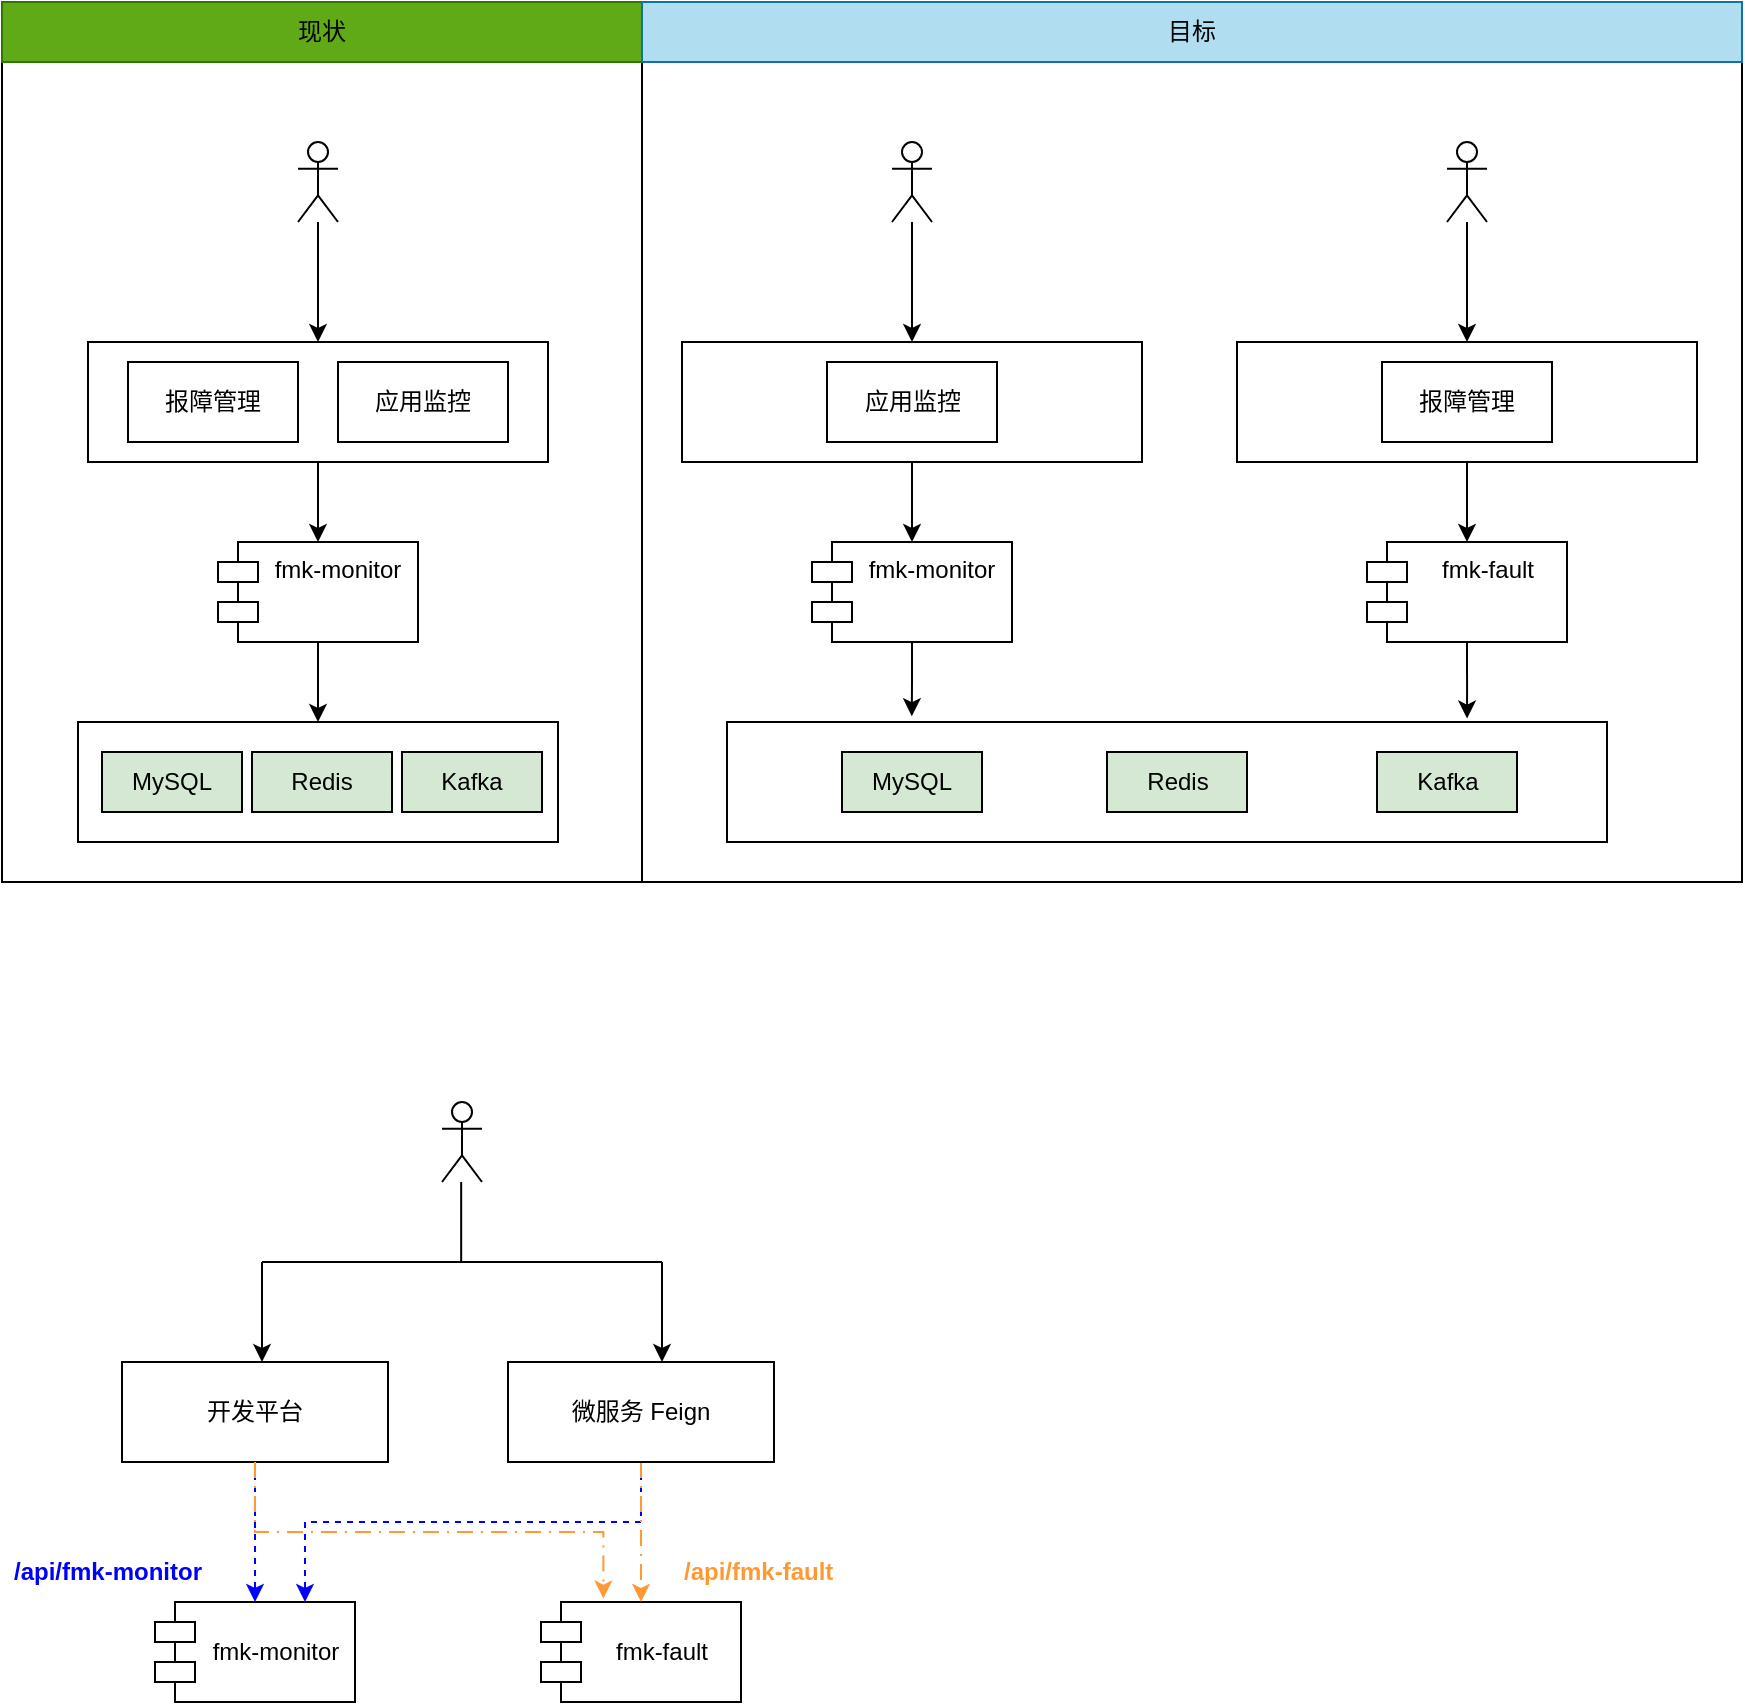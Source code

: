 <mxfile version="28.2.5">
  <diagram name="第 1 页" id="1T6LxETysTN3PY3-Lz83">
    <mxGraphModel dx="1011" dy="637" grid="1" gridSize="10" guides="1" tooltips="1" connect="1" arrows="1" fold="1" page="1" pageScale="1" pageWidth="1169" pageHeight="827" math="0" shadow="0">
      <root>
        <mxCell id="0" />
        <mxCell id="1" parent="0" />
        <mxCell id="dvEK0zM9tW7cS2DYJz_7-93" value="" style="rounded=0;whiteSpace=wrap;html=1;fillColor=none;" parent="1" vertex="1">
          <mxGeometry x="390" y="40" width="550" height="440" as="geometry" />
        </mxCell>
        <mxCell id="dvEK0zM9tW7cS2DYJz_7-72" value="" style="group" parent="1" vertex="1" connectable="0">
          <mxGeometry x="70" y="40" width="320" height="440" as="geometry" />
        </mxCell>
        <mxCell id="dvEK0zM9tW7cS2DYJz_7-3" value="" style="edgeStyle=orthogonalEdgeStyle;rounded=0;orthogonalLoop=1;jettySize=auto;html=1;movable=1;resizable=1;rotatable=1;deletable=1;editable=1;locked=0;connectable=1;" parent="dvEK0zM9tW7cS2DYJz_7-72" source="dvEK0zM9tW7cS2DYJz_7-1" target="dvEK0zM9tW7cS2DYJz_7-2" edge="1">
          <mxGeometry relative="1" as="geometry" />
        </mxCell>
        <mxCell id="dvEK0zM9tW7cS2DYJz_7-1" value="" style="shape=umlActor;verticalLabelPosition=bottom;verticalAlign=top;html=1;movable=1;resizable=1;rotatable=1;deletable=1;editable=1;locked=0;connectable=1;" parent="dvEK0zM9tW7cS2DYJz_7-72" vertex="1">
          <mxGeometry x="148" y="70" width="20" height="40" as="geometry" />
        </mxCell>
        <mxCell id="dvEK0zM9tW7cS2DYJz_7-12" style="edgeStyle=orthogonalEdgeStyle;rounded=0;orthogonalLoop=1;jettySize=auto;html=1;exitX=0.5;exitY=1;exitDx=0;exitDy=0;entryX=0.5;entryY=0;entryDx=0;entryDy=0;movable=1;resizable=1;rotatable=1;deletable=1;editable=1;locked=0;connectable=1;" parent="dvEK0zM9tW7cS2DYJz_7-72" source="dvEK0zM9tW7cS2DYJz_7-2" target="dvEK0zM9tW7cS2DYJz_7-4" edge="1">
          <mxGeometry relative="1" as="geometry" />
        </mxCell>
        <mxCell id="dvEK0zM9tW7cS2DYJz_7-2" value="" style="whiteSpace=wrap;html=1;verticalAlign=top;movable=1;resizable=1;rotatable=1;deletable=1;editable=1;locked=0;connectable=1;" parent="dvEK0zM9tW7cS2DYJz_7-72" vertex="1">
          <mxGeometry x="43" y="170" width="230" height="60" as="geometry" />
        </mxCell>
        <mxCell id="dvEK0zM9tW7cS2DYJz_7-6" value="" style="edgeStyle=orthogonalEdgeStyle;rounded=0;orthogonalLoop=1;jettySize=auto;html=1;movable=1;resizable=1;rotatable=1;deletable=1;editable=1;locked=0;connectable=1;" parent="dvEK0zM9tW7cS2DYJz_7-72" source="dvEK0zM9tW7cS2DYJz_7-4" target="dvEK0zM9tW7cS2DYJz_7-5" edge="1">
          <mxGeometry relative="1" as="geometry" />
        </mxCell>
        <mxCell id="dvEK0zM9tW7cS2DYJz_7-4" value="fmk-monitor" style="shape=module;align=left;spacingLeft=20;align=center;verticalAlign=top;whiteSpace=wrap;html=1;movable=1;resizable=1;rotatable=1;deletable=1;editable=1;locked=0;connectable=1;" parent="dvEK0zM9tW7cS2DYJz_7-72" vertex="1">
          <mxGeometry x="108" y="270" width="100" height="50" as="geometry" />
        </mxCell>
        <mxCell id="dvEK0zM9tW7cS2DYJz_7-5" value="" style="whiteSpace=wrap;html=1;verticalAlign=top;spacingLeft=20;movable=1;resizable=1;rotatable=1;deletable=1;editable=1;locked=0;connectable=1;" parent="dvEK0zM9tW7cS2DYJz_7-72" vertex="1">
          <mxGeometry x="38" y="360" width="240" height="60" as="geometry" />
        </mxCell>
        <mxCell id="dvEK0zM9tW7cS2DYJz_7-7" value="报障管理" style="rounded=0;whiteSpace=wrap;html=1;movable=1;resizable=1;rotatable=1;deletable=1;editable=1;locked=0;connectable=1;" parent="dvEK0zM9tW7cS2DYJz_7-72" vertex="1">
          <mxGeometry x="63" y="180" width="85" height="40" as="geometry" />
        </mxCell>
        <mxCell id="dvEK0zM9tW7cS2DYJz_7-11" value="应用监控" style="rounded=0;whiteSpace=wrap;html=1;movable=1;resizable=1;rotatable=1;deletable=1;editable=1;locked=0;connectable=1;" parent="dvEK0zM9tW7cS2DYJz_7-72" vertex="1">
          <mxGeometry x="168" y="180" width="85" height="40" as="geometry" />
        </mxCell>
        <mxCell id="dvEK0zM9tW7cS2DYJz_7-17" value="MySQL" style="rounded=0;whiteSpace=wrap;html=1;fillColor=#d5e8d4;strokeColor=default;gradientColor=none;textShadow=0;movable=1;resizable=1;rotatable=1;deletable=1;editable=1;locked=0;connectable=1;" parent="dvEK0zM9tW7cS2DYJz_7-72" vertex="1">
          <mxGeometry x="50" y="375" width="70" height="30" as="geometry" />
        </mxCell>
        <mxCell id="dvEK0zM9tW7cS2DYJz_7-18" value="Redis" style="rounded=0;whiteSpace=wrap;html=1;fillColor=#d5e8d4;strokeColor=#000000;textShadow=0;fillStyle=solid;movable=1;resizable=1;rotatable=1;deletable=1;editable=1;locked=0;connectable=1;" parent="dvEK0zM9tW7cS2DYJz_7-72" vertex="1">
          <mxGeometry x="125" y="375" width="70" height="30" as="geometry" />
        </mxCell>
        <mxCell id="dvEK0zM9tW7cS2DYJz_7-19" value="Kafka" style="rounded=0;whiteSpace=wrap;html=1;fillColor=#d5e8d4;strokeColor=default;gradientColor=none;textShadow=0;movable=1;resizable=1;rotatable=1;deletable=1;editable=1;locked=0;connectable=1;" parent="dvEK0zM9tW7cS2DYJz_7-72" vertex="1">
          <mxGeometry x="200" y="375" width="70" height="30" as="geometry" />
        </mxCell>
        <mxCell id="dvEK0zM9tW7cS2DYJz_7-26" value="" style="group;movable=1;resizable=1;rotatable=1;deletable=1;editable=1;locked=0;connectable=1;" parent="dvEK0zM9tW7cS2DYJz_7-72" vertex="1" connectable="0">
          <mxGeometry width="320" height="440" as="geometry" />
        </mxCell>
        <mxCell id="dvEK0zM9tW7cS2DYJz_7-24" value="" style="rounded=0;whiteSpace=wrap;html=1;fillColor=none;movable=1;resizable=1;rotatable=1;deletable=1;editable=1;locked=0;connectable=1;" parent="dvEK0zM9tW7cS2DYJz_7-26" vertex="1">
          <mxGeometry width="320" height="440" as="geometry" />
        </mxCell>
        <mxCell id="dvEK0zM9tW7cS2DYJz_7-25" value="&lt;font style=&quot;color: rgb(0, 0, 0);&quot;&gt;现状&lt;/font&gt;" style="rounded=0;whiteSpace=wrap;html=1;fillColor=#60a917;strokeColor=#2D7600;fontColor=#ffffff;movable=1;resizable=1;rotatable=1;deletable=1;editable=1;locked=0;connectable=1;" parent="dvEK0zM9tW7cS2DYJz_7-26" vertex="1">
          <mxGeometry width="320" height="30" as="geometry" />
        </mxCell>
        <mxCell id="dvEK0zM9tW7cS2DYJz_7-92" value="" style="group" parent="1" vertex="1" connectable="0">
          <mxGeometry x="410" y="110" width="507.5" height="350" as="geometry" />
        </mxCell>
        <mxCell id="dvEK0zM9tW7cS2DYJz_7-60" value="" style="edgeStyle=orthogonalEdgeStyle;rounded=0;orthogonalLoop=1;jettySize=auto;html=1;movable=1;resizable=1;rotatable=1;deletable=1;editable=1;locked=0;connectable=1;" parent="dvEK0zM9tW7cS2DYJz_7-92" source="dvEK0zM9tW7cS2DYJz_7-61" target="dvEK0zM9tW7cS2DYJz_7-63" edge="1">
          <mxGeometry relative="1" as="geometry" />
        </mxCell>
        <mxCell id="dvEK0zM9tW7cS2DYJz_7-61" value="" style="shape=umlActor;verticalLabelPosition=bottom;verticalAlign=top;html=1;movable=1;resizable=1;rotatable=1;deletable=1;editable=1;locked=0;connectable=1;container=0;" parent="dvEK0zM9tW7cS2DYJz_7-92" vertex="1">
          <mxGeometry x="105" width="20" height="40" as="geometry" />
        </mxCell>
        <mxCell id="dvEK0zM9tW7cS2DYJz_7-62" style="edgeStyle=orthogonalEdgeStyle;rounded=0;orthogonalLoop=1;jettySize=auto;html=1;exitX=0.5;exitY=1;exitDx=0;exitDy=0;entryX=0.5;entryY=0;entryDx=0;entryDy=0;movable=1;resizable=1;rotatable=1;deletable=1;editable=1;locked=0;connectable=1;" parent="dvEK0zM9tW7cS2DYJz_7-92" source="dvEK0zM9tW7cS2DYJz_7-63" target="dvEK0zM9tW7cS2DYJz_7-65" edge="1">
          <mxGeometry relative="1" as="geometry" />
        </mxCell>
        <mxCell id="dvEK0zM9tW7cS2DYJz_7-63" value="" style="whiteSpace=wrap;html=1;verticalAlign=top;movable=1;resizable=1;rotatable=1;deletable=1;editable=1;locked=0;connectable=1;container=0;" parent="dvEK0zM9tW7cS2DYJz_7-92" vertex="1">
          <mxGeometry y="100" width="230" height="60" as="geometry" />
        </mxCell>
        <mxCell id="dvEK0zM9tW7cS2DYJz_7-65" value="fmk-monitor" style="shape=module;align=left;spacingLeft=20;align=center;verticalAlign=top;whiteSpace=wrap;html=1;movable=1;resizable=1;rotatable=1;deletable=1;editable=1;locked=0;connectable=1;container=0;" parent="dvEK0zM9tW7cS2DYJz_7-92" vertex="1">
          <mxGeometry x="65" y="200" width="100" height="50" as="geometry" />
        </mxCell>
        <mxCell id="dvEK0zM9tW7cS2DYJz_7-66" value="" style="whiteSpace=wrap;html=1;verticalAlign=top;spacingLeft=20;movable=1;resizable=1;rotatable=1;deletable=1;editable=1;locked=0;connectable=1;container=0;" parent="dvEK0zM9tW7cS2DYJz_7-92" vertex="1">
          <mxGeometry x="22.5" y="290" width="440" height="60" as="geometry" />
        </mxCell>
        <mxCell id="dvEK0zM9tW7cS2DYJz_7-68" value="应用监控" style="rounded=0;whiteSpace=wrap;html=1;movable=1;resizable=1;rotatable=1;deletable=1;editable=1;locked=0;connectable=1;container=0;" parent="dvEK0zM9tW7cS2DYJz_7-92" vertex="1">
          <mxGeometry x="72.5" y="110" width="85" height="40" as="geometry" />
        </mxCell>
        <mxCell id="dvEK0zM9tW7cS2DYJz_7-69" value="MySQL" style="rounded=0;whiteSpace=wrap;html=1;fillColor=#d5e8d4;strokeColor=default;gradientColor=none;textShadow=0;movable=1;resizable=1;rotatable=1;deletable=1;editable=1;locked=0;connectable=1;container=0;" parent="dvEK0zM9tW7cS2DYJz_7-92" vertex="1">
          <mxGeometry x="80" y="305" width="70" height="30" as="geometry" />
        </mxCell>
        <mxCell id="dvEK0zM9tW7cS2DYJz_7-70" value="Redis" style="rounded=0;whiteSpace=wrap;html=1;fillColor=#d5e8d4;strokeColor=#000000;textShadow=0;fillStyle=solid;movable=1;resizable=1;rotatable=1;deletable=1;editable=1;locked=0;connectable=1;container=0;" parent="dvEK0zM9tW7cS2DYJz_7-92" vertex="1">
          <mxGeometry x="212.5" y="305" width="70" height="30" as="geometry" />
        </mxCell>
        <mxCell id="dvEK0zM9tW7cS2DYJz_7-71" value="Kafka" style="rounded=0;whiteSpace=wrap;html=1;fillColor=#d5e8d4;strokeColor=default;gradientColor=none;textShadow=0;movable=1;resizable=1;rotatable=1;deletable=1;editable=1;locked=0;connectable=1;container=0;" parent="dvEK0zM9tW7cS2DYJz_7-92" vertex="1">
          <mxGeometry x="347.5" y="305" width="70" height="30" as="geometry" />
        </mxCell>
        <mxCell id="dvEK0zM9tW7cS2DYJz_7-73" value="" style="edgeStyle=orthogonalEdgeStyle;rounded=0;orthogonalLoop=1;jettySize=auto;html=1;movable=1;resizable=1;rotatable=1;deletable=1;editable=1;locked=0;connectable=1;" parent="dvEK0zM9tW7cS2DYJz_7-92" source="dvEK0zM9tW7cS2DYJz_7-74" target="dvEK0zM9tW7cS2DYJz_7-76" edge="1">
          <mxGeometry relative="1" as="geometry" />
        </mxCell>
        <mxCell id="dvEK0zM9tW7cS2DYJz_7-74" value="" style="shape=umlActor;verticalLabelPosition=bottom;verticalAlign=top;html=1;movable=1;resizable=1;rotatable=1;deletable=1;editable=1;locked=0;connectable=1;container=0;" parent="dvEK0zM9tW7cS2DYJz_7-92" vertex="1">
          <mxGeometry x="382.5" width="20" height="40" as="geometry" />
        </mxCell>
        <mxCell id="dvEK0zM9tW7cS2DYJz_7-75" style="edgeStyle=orthogonalEdgeStyle;rounded=0;orthogonalLoop=1;jettySize=auto;html=1;exitX=0.5;exitY=1;exitDx=0;exitDy=0;entryX=0.5;entryY=0;entryDx=0;entryDy=0;movable=1;resizable=1;rotatable=1;deletable=1;editable=1;locked=0;connectable=1;" parent="dvEK0zM9tW7cS2DYJz_7-92" source="dvEK0zM9tW7cS2DYJz_7-76" target="dvEK0zM9tW7cS2DYJz_7-78" edge="1">
          <mxGeometry relative="1" as="geometry" />
        </mxCell>
        <mxCell id="dvEK0zM9tW7cS2DYJz_7-76" value="" style="whiteSpace=wrap;html=1;verticalAlign=top;movable=1;resizable=1;rotatable=1;deletable=1;editable=1;locked=0;connectable=1;container=0;" parent="dvEK0zM9tW7cS2DYJz_7-92" vertex="1">
          <mxGeometry x="277.5" y="100" width="230" height="60" as="geometry" />
        </mxCell>
        <mxCell id="dvEK0zM9tW7cS2DYJz_7-78" value="fmk-fault" style="shape=module;align=left;spacingLeft=20;align=center;verticalAlign=top;whiteSpace=wrap;html=1;movable=1;resizable=1;rotatable=1;deletable=1;editable=1;locked=0;connectable=1;container=0;" parent="dvEK0zM9tW7cS2DYJz_7-92" vertex="1">
          <mxGeometry x="342.5" y="200" width="100" height="50" as="geometry" />
        </mxCell>
        <mxCell id="dvEK0zM9tW7cS2DYJz_7-80" value="报障管理" style="rounded=0;whiteSpace=wrap;html=1;movable=1;resizable=1;rotatable=1;deletable=1;editable=1;locked=0;connectable=1;container=0;" parent="dvEK0zM9tW7cS2DYJz_7-92" vertex="1">
          <mxGeometry x="350" y="110" width="85" height="40" as="geometry" />
        </mxCell>
        <mxCell id="dvEK0zM9tW7cS2DYJz_7-89" style="edgeStyle=orthogonalEdgeStyle;rounded=0;orthogonalLoop=1;jettySize=auto;html=1;entryX=0.21;entryY=-0.048;entryDx=0;entryDy=0;entryPerimeter=0;" parent="dvEK0zM9tW7cS2DYJz_7-92" source="dvEK0zM9tW7cS2DYJz_7-65" target="dvEK0zM9tW7cS2DYJz_7-66" edge="1">
          <mxGeometry relative="1" as="geometry" />
        </mxCell>
        <mxCell id="dvEK0zM9tW7cS2DYJz_7-90" style="edgeStyle=orthogonalEdgeStyle;rounded=0;orthogonalLoop=1;jettySize=auto;html=1;exitX=0.5;exitY=1;exitDx=0;exitDy=0;entryX=0.841;entryY=-0.029;entryDx=0;entryDy=0;entryPerimeter=0;" parent="dvEK0zM9tW7cS2DYJz_7-92" source="dvEK0zM9tW7cS2DYJz_7-78" target="dvEK0zM9tW7cS2DYJz_7-66" edge="1">
          <mxGeometry relative="1" as="geometry" />
        </mxCell>
        <mxCell id="dvEK0zM9tW7cS2DYJz_7-94" value="目标" style="rounded=0;whiteSpace=wrap;html=1;fillColor=#b1ddf0;strokeColor=#10739e;" parent="1" vertex="1">
          <mxGeometry x="390" y="40" width="550" height="30" as="geometry" />
        </mxCell>
        <mxCell id="HiA94l1vr9Nxu4BGuxUI-42" value="" style="group" vertex="1" connectable="0" parent="1">
          <mxGeometry x="70" y="590" width="435" height="300" as="geometry" />
        </mxCell>
        <mxCell id="HiA94l1vr9Nxu4BGuxUI-3" value="" style="shape=umlActor;verticalLabelPosition=bottom;verticalAlign=top;html=1;movable=1;resizable=1;rotatable=1;deletable=1;editable=1;locked=0;connectable=1;container=0;" vertex="1" parent="HiA94l1vr9Nxu4BGuxUI-42">
          <mxGeometry x="220" width="20" height="40" as="geometry" />
        </mxCell>
        <mxCell id="HiA94l1vr9Nxu4BGuxUI-22" style="edgeStyle=orthogonalEdgeStyle;rounded=0;orthogonalLoop=1;jettySize=auto;html=1;entryX=0.5;entryY=0;entryDx=0;entryDy=0;dashed=1;strokeColor=#0000FF;" edge="1" parent="HiA94l1vr9Nxu4BGuxUI-42" source="HiA94l1vr9Nxu4BGuxUI-5" target="HiA94l1vr9Nxu4BGuxUI-6">
          <mxGeometry relative="1" as="geometry" />
        </mxCell>
        <mxCell id="HiA94l1vr9Nxu4BGuxUI-5" value="开发平台" style="whiteSpace=wrap;html=1;verticalAlign=middle;movable=1;resizable=1;rotatable=1;deletable=1;editable=1;locked=0;connectable=1;container=0;" vertex="1" parent="HiA94l1vr9Nxu4BGuxUI-42">
          <mxGeometry x="60" y="130" width="133" height="50" as="geometry" />
        </mxCell>
        <mxCell id="HiA94l1vr9Nxu4BGuxUI-6" value="fmk-monitor" style="shape=module;align=left;spacingLeft=20;align=center;verticalAlign=middle;whiteSpace=wrap;html=1;movable=1;resizable=1;rotatable=1;deletable=1;editable=1;locked=0;connectable=1;container=0;" vertex="1" parent="HiA94l1vr9Nxu4BGuxUI-42">
          <mxGeometry x="76.5" y="250" width="100" height="50" as="geometry" />
        </mxCell>
        <mxCell id="HiA94l1vr9Nxu4BGuxUI-16" value="fmk-fault" style="shape=module;align=left;spacingLeft=20;align=center;verticalAlign=middle;whiteSpace=wrap;html=1;movable=1;resizable=1;rotatable=1;deletable=1;editable=1;locked=0;connectable=1;container=0;" vertex="1" parent="HiA94l1vr9Nxu4BGuxUI-42">
          <mxGeometry x="269.5" y="250" width="100" height="50" as="geometry" />
        </mxCell>
        <mxCell id="HiA94l1vr9Nxu4BGuxUI-24" style="edgeStyle=orthogonalEdgeStyle;rounded=0;orthogonalLoop=1;jettySize=auto;html=1;entryX=0.75;entryY=0;entryDx=0;entryDy=0;dashed=1;strokeColor=#0000FF;" edge="1" parent="HiA94l1vr9Nxu4BGuxUI-42" source="HiA94l1vr9Nxu4BGuxUI-20" target="HiA94l1vr9Nxu4BGuxUI-6">
          <mxGeometry relative="1" as="geometry">
            <Array as="points">
              <mxPoint x="320" y="210" />
              <mxPoint x="152" y="210" />
            </Array>
          </mxGeometry>
        </mxCell>
        <mxCell id="HiA94l1vr9Nxu4BGuxUI-28" style="edgeStyle=orthogonalEdgeStyle;rounded=0;orthogonalLoop=1;jettySize=auto;html=1;entryX=0.5;entryY=0;entryDx=0;entryDy=0;dashed=1;dashPattern=8 4 1 4;strokeColor=#FF9933;" edge="1" parent="HiA94l1vr9Nxu4BGuxUI-42" source="HiA94l1vr9Nxu4BGuxUI-20" target="HiA94l1vr9Nxu4BGuxUI-16">
          <mxGeometry relative="1" as="geometry" />
        </mxCell>
        <mxCell id="HiA94l1vr9Nxu4BGuxUI-20" value="微服务 Feign" style="whiteSpace=wrap;html=1;verticalAlign=middle;movable=1;resizable=1;rotatable=1;deletable=1;editable=1;locked=0;connectable=1;container=0;" vertex="1" parent="HiA94l1vr9Nxu4BGuxUI-42">
          <mxGeometry x="253" y="130" width="133" height="50" as="geometry" />
        </mxCell>
        <mxCell id="HiA94l1vr9Nxu4BGuxUI-25" value="&lt;font style=&quot;color: rgb(0, 0, 255);&quot;&gt;&lt;b&gt;/api/fmk-monitor&lt;/b&gt;&lt;/font&gt;" style="text;strokeColor=none;fillColor=none;align=left;verticalAlign=middle;spacingLeft=4;spacingRight=4;overflow=hidden;points=[[0,0.5],[1,0.5]];portConstraint=eastwest;rotatable=0;whiteSpace=wrap;html=1;" vertex="1" parent="HiA94l1vr9Nxu4BGuxUI-42">
          <mxGeometry y="220" width="120" height="30" as="geometry" />
        </mxCell>
        <mxCell id="HiA94l1vr9Nxu4BGuxUI-27" style="edgeStyle=orthogonalEdgeStyle;rounded=0;orthogonalLoop=1;jettySize=auto;html=1;exitX=0.5;exitY=1;exitDx=0;exitDy=0;entryX=0.312;entryY=-0.034;entryDx=0;entryDy=0;entryPerimeter=0;dashed=1;dashPattern=8 4 1 4;strokeColor=#FF9933;" edge="1" parent="HiA94l1vr9Nxu4BGuxUI-42" source="HiA94l1vr9Nxu4BGuxUI-5" target="HiA94l1vr9Nxu4BGuxUI-16">
          <mxGeometry relative="1" as="geometry" />
        </mxCell>
        <mxCell id="HiA94l1vr9Nxu4BGuxUI-29" value="&lt;font style=&quot;color: rgb(255, 153, 51);&quot;&gt;&lt;b&gt;/api/fmk-fault&lt;/b&gt;&lt;/font&gt;" style="text;strokeColor=none;fillColor=none;align=left;verticalAlign=middle;spacingLeft=4;spacingRight=4;overflow=hidden;points=[[0,0.5],[1,0.5]];portConstraint=eastwest;rotatable=0;whiteSpace=wrap;html=1;" vertex="1" parent="HiA94l1vr9Nxu4BGuxUI-42">
          <mxGeometry x="335" y="220" width="100" height="30" as="geometry" />
        </mxCell>
        <mxCell id="HiA94l1vr9Nxu4BGuxUI-36" value="" style="endArrow=none;html=1;rounded=0;" edge="1" parent="HiA94l1vr9Nxu4BGuxUI-42">
          <mxGeometry width="50" height="50" relative="1" as="geometry">
            <mxPoint x="229.58" y="80" as="sourcePoint" />
            <mxPoint x="229.58" y="40" as="targetPoint" />
          </mxGeometry>
        </mxCell>
        <mxCell id="HiA94l1vr9Nxu4BGuxUI-38" value="" style="endArrow=none;html=1;rounded=0;" edge="1" parent="HiA94l1vr9Nxu4BGuxUI-42">
          <mxGeometry width="50" height="50" relative="1" as="geometry">
            <mxPoint x="220" y="80" as="sourcePoint" />
            <mxPoint x="330" y="80" as="targetPoint" />
          </mxGeometry>
        </mxCell>
        <mxCell id="HiA94l1vr9Nxu4BGuxUI-39" value="" style="endArrow=classic;html=1;rounded=0;" edge="1" parent="HiA94l1vr9Nxu4BGuxUI-42">
          <mxGeometry width="50" height="50" relative="1" as="geometry">
            <mxPoint x="330" y="80" as="sourcePoint" />
            <mxPoint x="330" y="130" as="targetPoint" />
          </mxGeometry>
        </mxCell>
        <mxCell id="HiA94l1vr9Nxu4BGuxUI-40" value="" style="endArrow=none;html=1;rounded=0;" edge="1" parent="HiA94l1vr9Nxu4BGuxUI-42">
          <mxGeometry width="50" height="50" relative="1" as="geometry">
            <mxPoint x="130" y="80" as="sourcePoint" />
            <mxPoint x="220" y="80" as="targetPoint" />
          </mxGeometry>
        </mxCell>
        <mxCell id="HiA94l1vr9Nxu4BGuxUI-41" value="" style="endArrow=classic;html=1;rounded=0;" edge="1" parent="HiA94l1vr9Nxu4BGuxUI-42">
          <mxGeometry width="50" height="50" relative="1" as="geometry">
            <mxPoint x="130" y="80" as="sourcePoint" />
            <mxPoint x="130" y="130" as="targetPoint" />
          </mxGeometry>
        </mxCell>
      </root>
    </mxGraphModel>
  </diagram>
</mxfile>
